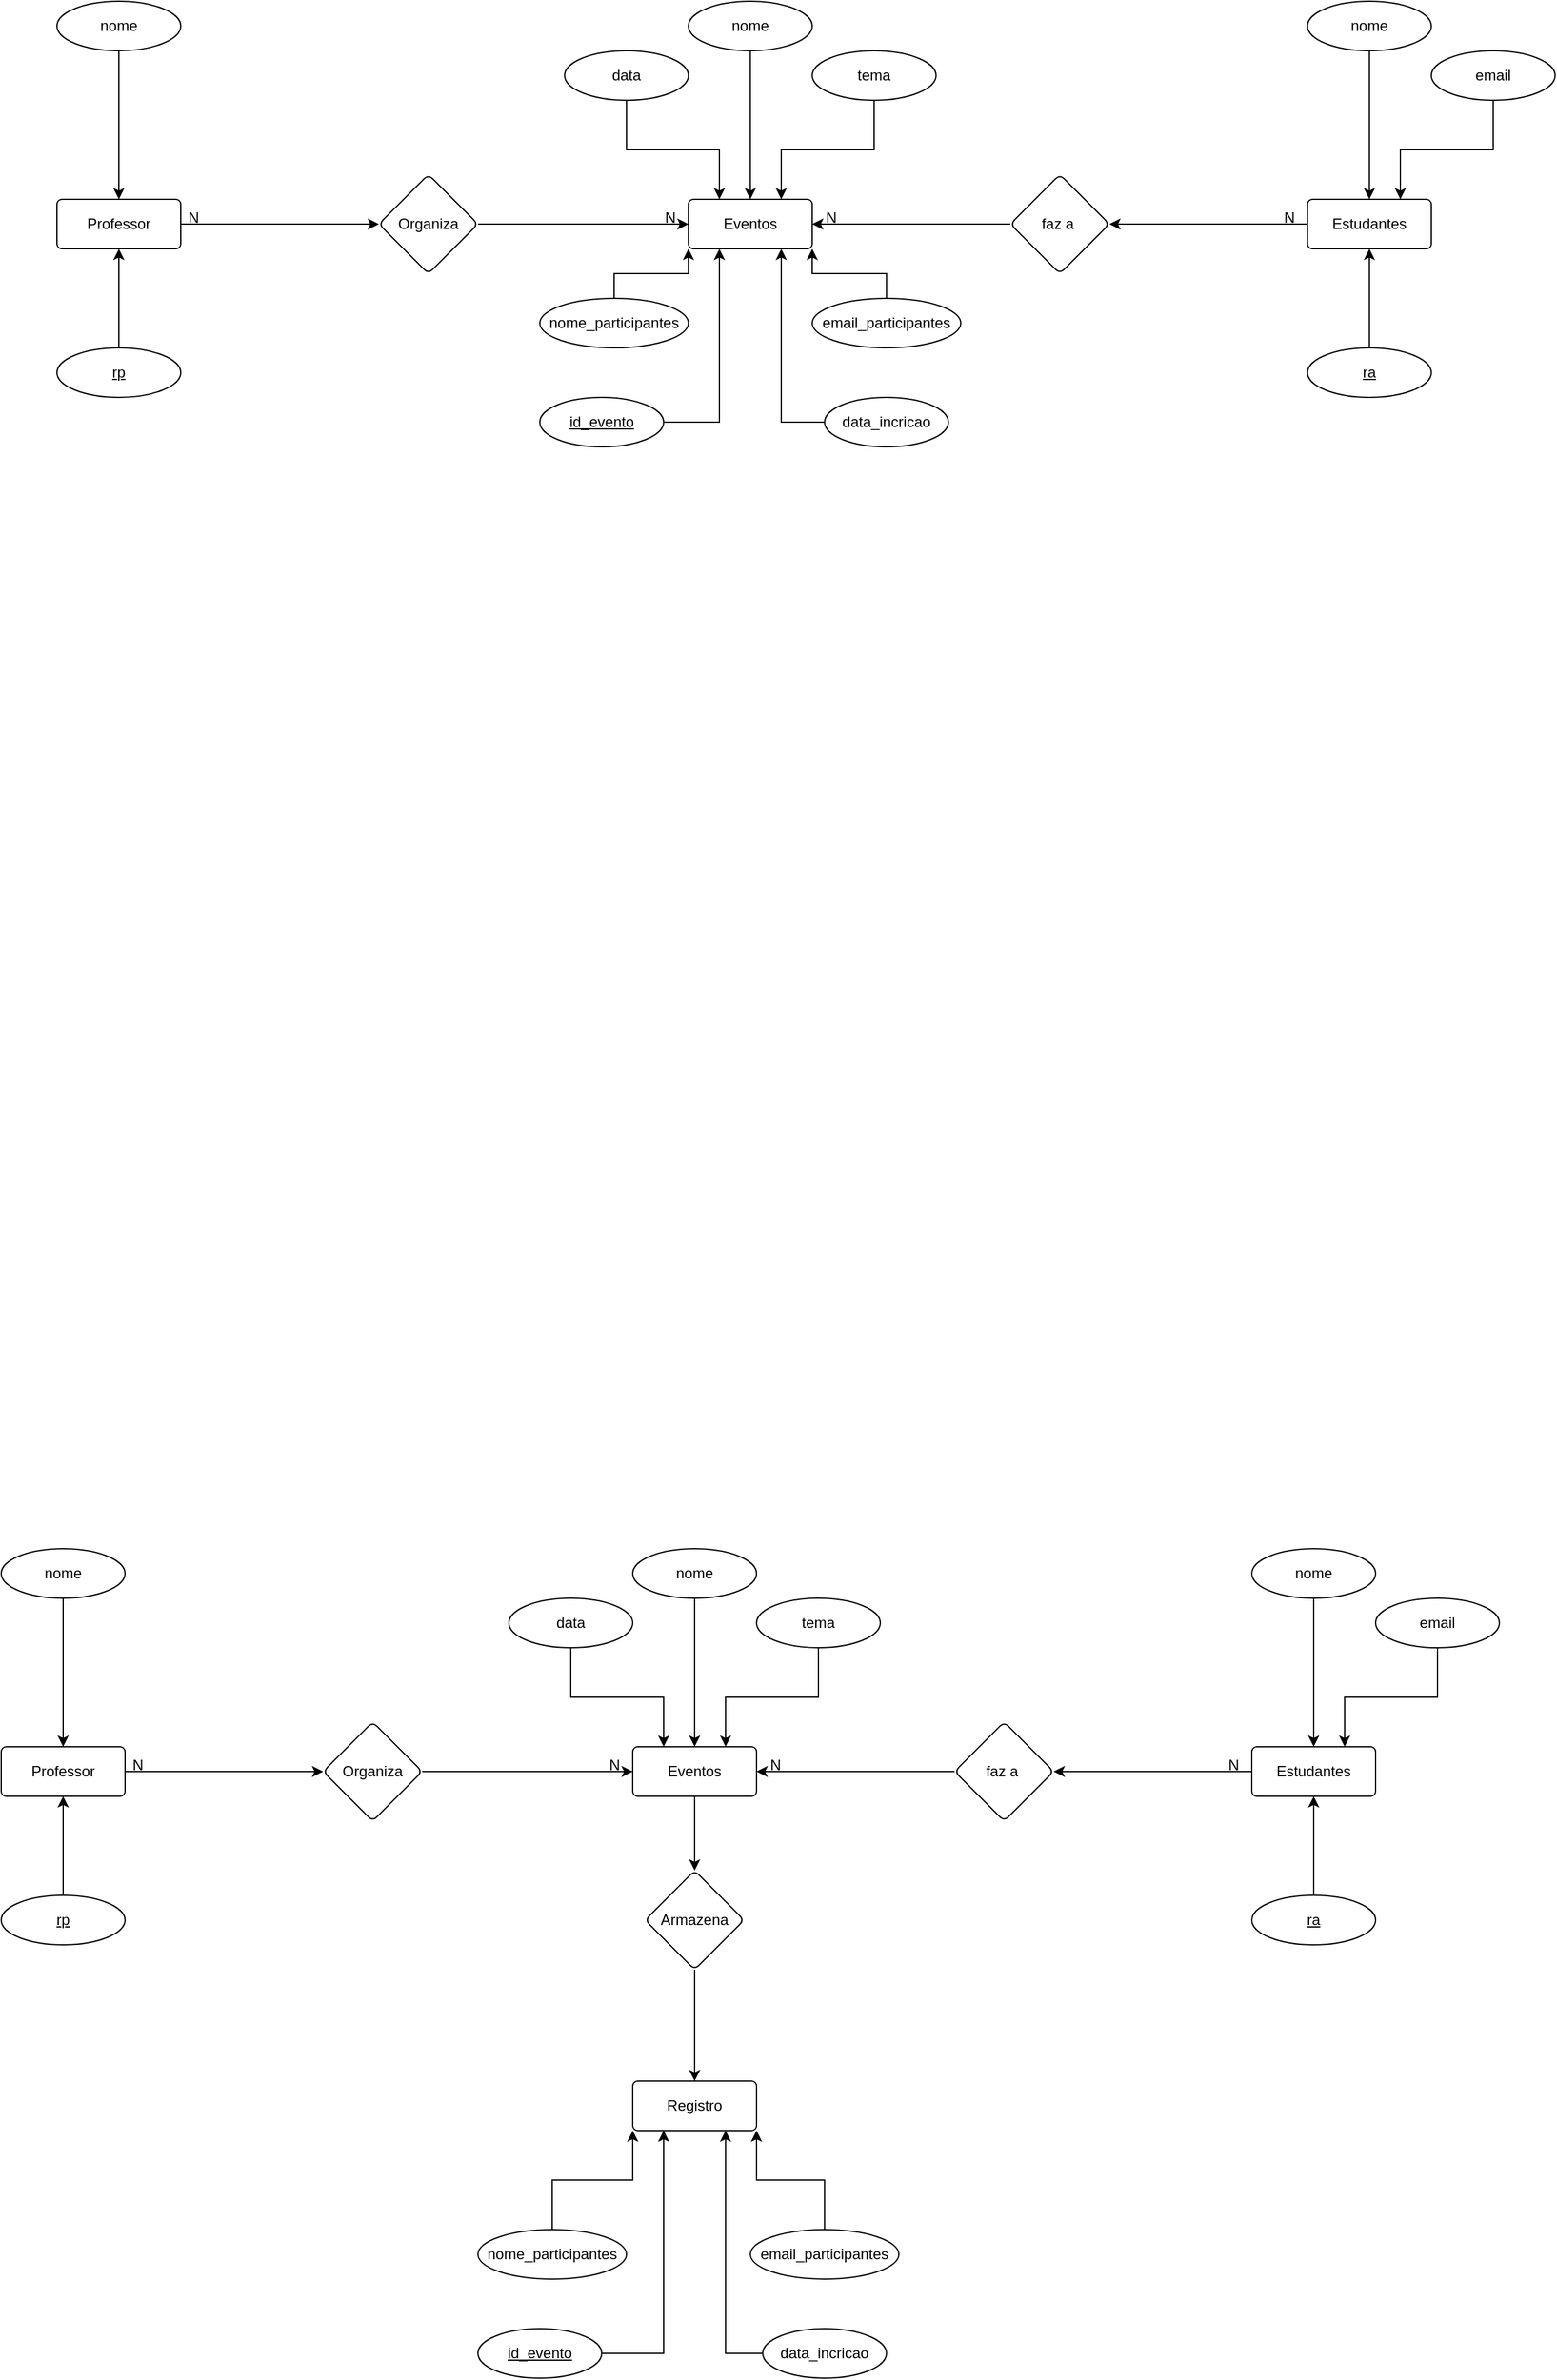 <mxfile version="28.1.2">
  <diagram name="Página-1" id="hAYQxGbdEPi77XUdaozu">
    <mxGraphModel dx="1426" dy="841" grid="1" gridSize="10" guides="1" tooltips="1" connect="1" arrows="1" fold="1" page="1" pageScale="1" pageWidth="4681" pageHeight="3300" math="0" shadow="0">
      <root>
        <mxCell id="0" />
        <mxCell id="1" parent="0" />
        <mxCell id="agd3huXuXFv1OEpQY6bV-1" value="Eventos" style="rounded=1;arcSize=10;whiteSpace=wrap;html=1;align=center;" vertex="1" parent="1">
          <mxGeometry x="690" y="320" width="100" height="40" as="geometry" />
        </mxCell>
        <mxCell id="agd3huXuXFv1OEpQY6bV-10" value="" style="edgeStyle=orthogonalEdgeStyle;rounded=0;orthogonalLoop=1;jettySize=auto;html=1;" edge="1" parent="1" source="agd3huXuXFv1OEpQY6bV-2" target="agd3huXuXFv1OEpQY6bV-9">
          <mxGeometry relative="1" as="geometry" />
        </mxCell>
        <mxCell id="agd3huXuXFv1OEpQY6bV-2" value="Estudantes" style="rounded=1;arcSize=10;whiteSpace=wrap;html=1;align=center;" vertex="1" parent="1">
          <mxGeometry x="1190" y="320" width="100" height="40" as="geometry" />
        </mxCell>
        <mxCell id="agd3huXuXFv1OEpQY6bV-7" value="" style="edgeStyle=orthogonalEdgeStyle;rounded=0;orthogonalLoop=1;jettySize=auto;html=1;" edge="1" parent="1" source="agd3huXuXFv1OEpQY6bV-4" target="agd3huXuXFv1OEpQY6bV-6">
          <mxGeometry relative="1" as="geometry" />
        </mxCell>
        <mxCell id="agd3huXuXFv1OEpQY6bV-4" value="Professor" style="rounded=1;arcSize=10;whiteSpace=wrap;html=1;align=center;" vertex="1" parent="1">
          <mxGeometry x="180" y="320" width="100" height="40" as="geometry" />
        </mxCell>
        <mxCell id="agd3huXuXFv1OEpQY6bV-13" style="edgeStyle=orthogonalEdgeStyle;rounded=0;orthogonalLoop=1;jettySize=auto;html=1;entryX=0;entryY=0.5;entryDx=0;entryDy=0;" edge="1" parent="1" source="agd3huXuXFv1OEpQY6bV-6" target="agd3huXuXFv1OEpQY6bV-1">
          <mxGeometry relative="1" as="geometry" />
        </mxCell>
        <mxCell id="agd3huXuXFv1OEpQY6bV-6" value="Organiza" style="rhombus;whiteSpace=wrap;html=1;rounded=1;arcSize=10;" vertex="1" parent="1">
          <mxGeometry x="440" y="300" width="80" height="80" as="geometry" />
        </mxCell>
        <mxCell id="agd3huXuXFv1OEpQY6bV-14" style="edgeStyle=orthogonalEdgeStyle;rounded=0;orthogonalLoop=1;jettySize=auto;html=1;entryX=1;entryY=0.5;entryDx=0;entryDy=0;" edge="1" parent="1" source="agd3huXuXFv1OEpQY6bV-9" target="agd3huXuXFv1OEpQY6bV-1">
          <mxGeometry relative="1" as="geometry" />
        </mxCell>
        <mxCell id="agd3huXuXFv1OEpQY6bV-9" value="faz a&amp;nbsp;" style="rhombus;whiteSpace=wrap;html=1;rounded=1;arcSize=10;" vertex="1" parent="1">
          <mxGeometry x="950" y="300" width="80" height="80" as="geometry" />
        </mxCell>
        <mxCell id="agd3huXuXFv1OEpQY6bV-17" style="edgeStyle=orthogonalEdgeStyle;rounded=0;orthogonalLoop=1;jettySize=auto;html=1;entryX=0.5;entryY=0;entryDx=0;entryDy=0;" edge="1" parent="1" source="agd3huXuXFv1OEpQY6bV-15" target="agd3huXuXFv1OEpQY6bV-4">
          <mxGeometry relative="1" as="geometry" />
        </mxCell>
        <mxCell id="agd3huXuXFv1OEpQY6bV-15" value="nome" style="ellipse;whiteSpace=wrap;html=1;align=center;" vertex="1" parent="1">
          <mxGeometry x="180" y="160" width="100" height="40" as="geometry" />
        </mxCell>
        <mxCell id="agd3huXuXFv1OEpQY6bV-18" style="edgeStyle=orthogonalEdgeStyle;rounded=0;orthogonalLoop=1;jettySize=auto;html=1;entryX=0.5;entryY=0;entryDx=0;entryDy=0;" edge="1" parent="1" source="agd3huXuXFv1OEpQY6bV-16" target="agd3huXuXFv1OEpQY6bV-2">
          <mxGeometry relative="1" as="geometry" />
        </mxCell>
        <mxCell id="agd3huXuXFv1OEpQY6bV-16" value="nome" style="ellipse;whiteSpace=wrap;html=1;align=center;" vertex="1" parent="1">
          <mxGeometry x="1190" y="160" width="100" height="40" as="geometry" />
        </mxCell>
        <mxCell id="agd3huXuXFv1OEpQY6bV-20" style="edgeStyle=orthogonalEdgeStyle;rounded=0;orthogonalLoop=1;jettySize=auto;html=1;entryX=0.75;entryY=0;entryDx=0;entryDy=0;" edge="1" parent="1" source="agd3huXuXFv1OEpQY6bV-19" target="agd3huXuXFv1OEpQY6bV-2">
          <mxGeometry relative="1" as="geometry" />
        </mxCell>
        <mxCell id="agd3huXuXFv1OEpQY6bV-19" value="email" style="ellipse;whiteSpace=wrap;html=1;align=center;" vertex="1" parent="1">
          <mxGeometry x="1290" y="200" width="100" height="40" as="geometry" />
        </mxCell>
        <mxCell id="agd3huXuXFv1OEpQY6bV-22" style="edgeStyle=orthogonalEdgeStyle;rounded=0;orthogonalLoop=1;jettySize=auto;html=1;entryX=0.5;entryY=0;entryDx=0;entryDy=0;" edge="1" parent="1" source="agd3huXuXFv1OEpQY6bV-21" target="agd3huXuXFv1OEpQY6bV-1">
          <mxGeometry relative="1" as="geometry" />
        </mxCell>
        <mxCell id="agd3huXuXFv1OEpQY6bV-21" value="nome" style="ellipse;whiteSpace=wrap;html=1;align=center;" vertex="1" parent="1">
          <mxGeometry x="690" y="160" width="100" height="40" as="geometry" />
        </mxCell>
        <mxCell id="agd3huXuXFv1OEpQY6bV-24" style="edgeStyle=orthogonalEdgeStyle;rounded=0;orthogonalLoop=1;jettySize=auto;html=1;entryX=0.25;entryY=0;entryDx=0;entryDy=0;" edge="1" parent="1" source="agd3huXuXFv1OEpQY6bV-23" target="agd3huXuXFv1OEpQY6bV-1">
          <mxGeometry relative="1" as="geometry" />
        </mxCell>
        <mxCell id="agd3huXuXFv1OEpQY6bV-23" value="data" style="ellipse;whiteSpace=wrap;html=1;align=center;" vertex="1" parent="1">
          <mxGeometry x="590" y="200" width="100" height="40" as="geometry" />
        </mxCell>
        <mxCell id="agd3huXuXFv1OEpQY6bV-26" style="edgeStyle=orthogonalEdgeStyle;rounded=0;orthogonalLoop=1;jettySize=auto;html=1;entryX=0.75;entryY=0;entryDx=0;entryDy=0;" edge="1" parent="1" source="agd3huXuXFv1OEpQY6bV-25" target="agd3huXuXFv1OEpQY6bV-1">
          <mxGeometry relative="1" as="geometry" />
        </mxCell>
        <mxCell id="agd3huXuXFv1OEpQY6bV-25" value="tema" style="ellipse;whiteSpace=wrap;html=1;align=center;" vertex="1" parent="1">
          <mxGeometry x="790" y="200" width="100" height="40" as="geometry" />
        </mxCell>
        <mxCell id="agd3huXuXFv1OEpQY6bV-27" value="N" style="text;html=1;align=center;verticalAlign=middle;resizable=0;points=[];autosize=1;strokeColor=none;fillColor=none;" vertex="1" parent="1">
          <mxGeometry x="275" y="320" width="30" height="30" as="geometry" />
        </mxCell>
        <mxCell id="agd3huXuXFv1OEpQY6bV-28" value="N" style="text;html=1;align=center;verticalAlign=middle;resizable=0;points=[];autosize=1;strokeColor=none;fillColor=none;" vertex="1" parent="1">
          <mxGeometry x="660" y="320" width="30" height="30" as="geometry" />
        </mxCell>
        <mxCell id="agd3huXuXFv1OEpQY6bV-29" value="N" style="text;html=1;align=center;verticalAlign=middle;resizable=0;points=[];autosize=1;strokeColor=none;fillColor=none;" vertex="1" parent="1">
          <mxGeometry x="790" y="320" width="30" height="30" as="geometry" />
        </mxCell>
        <mxCell id="agd3huXuXFv1OEpQY6bV-30" value="N" style="text;html=1;align=center;verticalAlign=middle;resizable=0;points=[];autosize=1;strokeColor=none;fillColor=none;" vertex="1" parent="1">
          <mxGeometry x="1160" y="320" width="30" height="30" as="geometry" />
        </mxCell>
        <mxCell id="agd3huXuXFv1OEpQY6bV-43" style="edgeStyle=orthogonalEdgeStyle;rounded=0;orthogonalLoop=1;jettySize=auto;html=1;entryX=0.25;entryY=1;entryDx=0;entryDy=0;" edge="1" parent="1" source="agd3huXuXFv1OEpQY6bV-31" target="agd3huXuXFv1OEpQY6bV-1">
          <mxGeometry relative="1" as="geometry" />
        </mxCell>
        <mxCell id="agd3huXuXFv1OEpQY6bV-31" value="id_evento" style="ellipse;whiteSpace=wrap;html=1;align=center;fontStyle=4" vertex="1" parent="1">
          <mxGeometry x="570" y="480" width="100" height="40" as="geometry" />
        </mxCell>
        <mxCell id="agd3huXuXFv1OEpQY6bV-34" style="edgeStyle=orthogonalEdgeStyle;rounded=0;orthogonalLoop=1;jettySize=auto;html=1;" edge="1" parent="1" source="agd3huXuXFv1OEpQY6bV-33" target="agd3huXuXFv1OEpQY6bV-2">
          <mxGeometry relative="1" as="geometry" />
        </mxCell>
        <mxCell id="agd3huXuXFv1OEpQY6bV-33" value="ra" style="ellipse;whiteSpace=wrap;html=1;align=center;fontStyle=4" vertex="1" parent="1">
          <mxGeometry x="1190" y="440" width="100" height="40" as="geometry" />
        </mxCell>
        <mxCell id="agd3huXuXFv1OEpQY6bV-36" style="edgeStyle=orthogonalEdgeStyle;rounded=0;orthogonalLoop=1;jettySize=auto;html=1;entryX=0.5;entryY=1;entryDx=0;entryDy=0;" edge="1" parent="1" source="agd3huXuXFv1OEpQY6bV-35" target="agd3huXuXFv1OEpQY6bV-4">
          <mxGeometry relative="1" as="geometry" />
        </mxCell>
        <mxCell id="agd3huXuXFv1OEpQY6bV-35" value="rp" style="ellipse;whiteSpace=wrap;html=1;align=center;fontStyle=4" vertex="1" parent="1">
          <mxGeometry x="180" y="440" width="100" height="40" as="geometry" />
        </mxCell>
        <mxCell id="agd3huXuXFv1OEpQY6bV-41" style="edgeStyle=orthogonalEdgeStyle;rounded=0;orthogonalLoop=1;jettySize=auto;html=1;entryX=0;entryY=1;entryDx=0;entryDy=0;" edge="1" parent="1" source="agd3huXuXFv1OEpQY6bV-37" target="agd3huXuXFv1OEpQY6bV-1">
          <mxGeometry relative="1" as="geometry" />
        </mxCell>
        <mxCell id="agd3huXuXFv1OEpQY6bV-37" value="nome_participantes" style="ellipse;whiteSpace=wrap;html=1;align=center;" vertex="1" parent="1">
          <mxGeometry x="570" y="400" width="120" height="40" as="geometry" />
        </mxCell>
        <mxCell id="agd3huXuXFv1OEpQY6bV-42" style="edgeStyle=orthogonalEdgeStyle;rounded=0;orthogonalLoop=1;jettySize=auto;html=1;entryX=1;entryY=1;entryDx=0;entryDy=0;" edge="1" parent="1" source="agd3huXuXFv1OEpQY6bV-39" target="agd3huXuXFv1OEpQY6bV-1">
          <mxGeometry relative="1" as="geometry" />
        </mxCell>
        <mxCell id="agd3huXuXFv1OEpQY6bV-39" value="email_participantes" style="ellipse;whiteSpace=wrap;html=1;align=center;" vertex="1" parent="1">
          <mxGeometry x="790" y="400" width="120" height="40" as="geometry" />
        </mxCell>
        <mxCell id="agd3huXuXFv1OEpQY6bV-45" style="edgeStyle=orthogonalEdgeStyle;rounded=0;orthogonalLoop=1;jettySize=auto;html=1;entryX=0.75;entryY=1;entryDx=0;entryDy=0;" edge="1" parent="1" source="agd3huXuXFv1OEpQY6bV-44" target="agd3huXuXFv1OEpQY6bV-1">
          <mxGeometry relative="1" as="geometry" />
        </mxCell>
        <mxCell id="agd3huXuXFv1OEpQY6bV-44" value="data_incricao" style="ellipse;whiteSpace=wrap;html=1;align=center;" vertex="1" parent="1">
          <mxGeometry x="800" y="480" width="100" height="40" as="geometry" />
        </mxCell>
        <mxCell id="agd3huXuXFv1OEpQY6bV-85" value="" style="edgeStyle=orthogonalEdgeStyle;rounded=0;orthogonalLoop=1;jettySize=auto;html=1;" edge="1" parent="1" source="agd3huXuXFv1OEpQY6bV-46" target="agd3huXuXFv1OEpQY6bV-84">
          <mxGeometry relative="1" as="geometry" />
        </mxCell>
        <mxCell id="agd3huXuXFv1OEpQY6bV-46" value="Eventos" style="rounded=1;arcSize=10;whiteSpace=wrap;html=1;align=center;" vertex="1" parent="1">
          <mxGeometry x="645" y="1570" width="100" height="40" as="geometry" />
        </mxCell>
        <mxCell id="agd3huXuXFv1OEpQY6bV-47" value="" style="edgeStyle=orthogonalEdgeStyle;rounded=0;orthogonalLoop=1;jettySize=auto;html=1;" edge="1" parent="1" source="agd3huXuXFv1OEpQY6bV-48" target="agd3huXuXFv1OEpQY6bV-54">
          <mxGeometry relative="1" as="geometry" />
        </mxCell>
        <mxCell id="agd3huXuXFv1OEpQY6bV-48" value="Estudantes" style="rounded=1;arcSize=10;whiteSpace=wrap;html=1;align=center;" vertex="1" parent="1">
          <mxGeometry x="1145" y="1570" width="100" height="40" as="geometry" />
        </mxCell>
        <mxCell id="agd3huXuXFv1OEpQY6bV-49" value="" style="edgeStyle=orthogonalEdgeStyle;rounded=0;orthogonalLoop=1;jettySize=auto;html=1;" edge="1" parent="1" source="agd3huXuXFv1OEpQY6bV-50" target="agd3huXuXFv1OEpQY6bV-52">
          <mxGeometry relative="1" as="geometry" />
        </mxCell>
        <mxCell id="agd3huXuXFv1OEpQY6bV-50" value="Professor" style="rounded=1;arcSize=10;whiteSpace=wrap;html=1;align=center;" vertex="1" parent="1">
          <mxGeometry x="135" y="1570" width="100" height="40" as="geometry" />
        </mxCell>
        <mxCell id="agd3huXuXFv1OEpQY6bV-51" style="edgeStyle=orthogonalEdgeStyle;rounded=0;orthogonalLoop=1;jettySize=auto;html=1;entryX=0;entryY=0.5;entryDx=0;entryDy=0;" edge="1" parent="1" source="agd3huXuXFv1OEpQY6bV-52" target="agd3huXuXFv1OEpQY6bV-46">
          <mxGeometry relative="1" as="geometry" />
        </mxCell>
        <mxCell id="agd3huXuXFv1OEpQY6bV-52" value="Organiza" style="rhombus;whiteSpace=wrap;html=1;rounded=1;arcSize=10;" vertex="1" parent="1">
          <mxGeometry x="395" y="1550" width="80" height="80" as="geometry" />
        </mxCell>
        <mxCell id="agd3huXuXFv1OEpQY6bV-53" style="edgeStyle=orthogonalEdgeStyle;rounded=0;orthogonalLoop=1;jettySize=auto;html=1;entryX=1;entryY=0.5;entryDx=0;entryDy=0;" edge="1" parent="1" source="agd3huXuXFv1OEpQY6bV-54" target="agd3huXuXFv1OEpQY6bV-46">
          <mxGeometry relative="1" as="geometry" />
        </mxCell>
        <mxCell id="agd3huXuXFv1OEpQY6bV-54" value="faz a&amp;nbsp;" style="rhombus;whiteSpace=wrap;html=1;rounded=1;arcSize=10;" vertex="1" parent="1">
          <mxGeometry x="905" y="1550" width="80" height="80" as="geometry" />
        </mxCell>
        <mxCell id="agd3huXuXFv1OEpQY6bV-55" style="edgeStyle=orthogonalEdgeStyle;rounded=0;orthogonalLoop=1;jettySize=auto;html=1;entryX=0.5;entryY=0;entryDx=0;entryDy=0;" edge="1" parent="1" source="agd3huXuXFv1OEpQY6bV-56" target="agd3huXuXFv1OEpQY6bV-50">
          <mxGeometry relative="1" as="geometry" />
        </mxCell>
        <mxCell id="agd3huXuXFv1OEpQY6bV-56" value="nome" style="ellipse;whiteSpace=wrap;html=1;align=center;" vertex="1" parent="1">
          <mxGeometry x="135" y="1410" width="100" height="40" as="geometry" />
        </mxCell>
        <mxCell id="agd3huXuXFv1OEpQY6bV-57" style="edgeStyle=orthogonalEdgeStyle;rounded=0;orthogonalLoop=1;jettySize=auto;html=1;entryX=0.5;entryY=0;entryDx=0;entryDy=0;" edge="1" parent="1" source="agd3huXuXFv1OEpQY6bV-58" target="agd3huXuXFv1OEpQY6bV-48">
          <mxGeometry relative="1" as="geometry" />
        </mxCell>
        <mxCell id="agd3huXuXFv1OEpQY6bV-58" value="nome" style="ellipse;whiteSpace=wrap;html=1;align=center;" vertex="1" parent="1">
          <mxGeometry x="1145" y="1410" width="100" height="40" as="geometry" />
        </mxCell>
        <mxCell id="agd3huXuXFv1OEpQY6bV-59" style="edgeStyle=orthogonalEdgeStyle;rounded=0;orthogonalLoop=1;jettySize=auto;html=1;entryX=0.75;entryY=0;entryDx=0;entryDy=0;" edge="1" parent="1" source="agd3huXuXFv1OEpQY6bV-60" target="agd3huXuXFv1OEpQY6bV-48">
          <mxGeometry relative="1" as="geometry" />
        </mxCell>
        <mxCell id="agd3huXuXFv1OEpQY6bV-60" value="email" style="ellipse;whiteSpace=wrap;html=1;align=center;" vertex="1" parent="1">
          <mxGeometry x="1245" y="1450" width="100" height="40" as="geometry" />
        </mxCell>
        <mxCell id="agd3huXuXFv1OEpQY6bV-61" style="edgeStyle=orthogonalEdgeStyle;rounded=0;orthogonalLoop=1;jettySize=auto;html=1;entryX=0.5;entryY=0;entryDx=0;entryDy=0;" edge="1" parent="1" source="agd3huXuXFv1OEpQY6bV-62" target="agd3huXuXFv1OEpQY6bV-46">
          <mxGeometry relative="1" as="geometry" />
        </mxCell>
        <mxCell id="agd3huXuXFv1OEpQY6bV-62" value="nome" style="ellipse;whiteSpace=wrap;html=1;align=center;" vertex="1" parent="1">
          <mxGeometry x="645" y="1410" width="100" height="40" as="geometry" />
        </mxCell>
        <mxCell id="agd3huXuXFv1OEpQY6bV-63" style="edgeStyle=orthogonalEdgeStyle;rounded=0;orthogonalLoop=1;jettySize=auto;html=1;entryX=0.25;entryY=0;entryDx=0;entryDy=0;" edge="1" parent="1" source="agd3huXuXFv1OEpQY6bV-64" target="agd3huXuXFv1OEpQY6bV-46">
          <mxGeometry relative="1" as="geometry" />
        </mxCell>
        <mxCell id="agd3huXuXFv1OEpQY6bV-64" value="data" style="ellipse;whiteSpace=wrap;html=1;align=center;" vertex="1" parent="1">
          <mxGeometry x="545" y="1450" width="100" height="40" as="geometry" />
        </mxCell>
        <mxCell id="agd3huXuXFv1OEpQY6bV-65" style="edgeStyle=orthogonalEdgeStyle;rounded=0;orthogonalLoop=1;jettySize=auto;html=1;entryX=0.75;entryY=0;entryDx=0;entryDy=0;" edge="1" parent="1" source="agd3huXuXFv1OEpQY6bV-66" target="agd3huXuXFv1OEpQY6bV-46">
          <mxGeometry relative="1" as="geometry" />
        </mxCell>
        <mxCell id="agd3huXuXFv1OEpQY6bV-66" value="tema" style="ellipse;whiteSpace=wrap;html=1;align=center;" vertex="1" parent="1">
          <mxGeometry x="745" y="1450" width="100" height="40" as="geometry" />
        </mxCell>
        <mxCell id="agd3huXuXFv1OEpQY6bV-67" value="N" style="text;html=1;align=center;verticalAlign=middle;resizable=0;points=[];autosize=1;strokeColor=none;fillColor=none;" vertex="1" parent="1">
          <mxGeometry x="230" y="1570" width="30" height="30" as="geometry" />
        </mxCell>
        <mxCell id="agd3huXuXFv1OEpQY6bV-68" value="N" style="text;html=1;align=center;verticalAlign=middle;resizable=0;points=[];autosize=1;strokeColor=none;fillColor=none;" vertex="1" parent="1">
          <mxGeometry x="615" y="1570" width="30" height="30" as="geometry" />
        </mxCell>
        <mxCell id="agd3huXuXFv1OEpQY6bV-69" value="N" style="text;html=1;align=center;verticalAlign=middle;resizable=0;points=[];autosize=1;strokeColor=none;fillColor=none;" vertex="1" parent="1">
          <mxGeometry x="745" y="1570" width="30" height="30" as="geometry" />
        </mxCell>
        <mxCell id="agd3huXuXFv1OEpQY6bV-70" value="N" style="text;html=1;align=center;verticalAlign=middle;resizable=0;points=[];autosize=1;strokeColor=none;fillColor=none;" vertex="1" parent="1">
          <mxGeometry x="1115" y="1570" width="30" height="30" as="geometry" />
        </mxCell>
        <mxCell id="agd3huXuXFv1OEpQY6bV-73" style="edgeStyle=orthogonalEdgeStyle;rounded=0;orthogonalLoop=1;jettySize=auto;html=1;" edge="1" parent="1" source="agd3huXuXFv1OEpQY6bV-74" target="agd3huXuXFv1OEpQY6bV-48">
          <mxGeometry relative="1" as="geometry" />
        </mxCell>
        <mxCell id="agd3huXuXFv1OEpQY6bV-74" value="ra" style="ellipse;whiteSpace=wrap;html=1;align=center;fontStyle=4" vertex="1" parent="1">
          <mxGeometry x="1145" y="1690" width="100" height="40" as="geometry" />
        </mxCell>
        <mxCell id="agd3huXuXFv1OEpQY6bV-75" style="edgeStyle=orthogonalEdgeStyle;rounded=0;orthogonalLoop=1;jettySize=auto;html=1;entryX=0.5;entryY=1;entryDx=0;entryDy=0;" edge="1" parent="1" source="agd3huXuXFv1OEpQY6bV-76" target="agd3huXuXFv1OEpQY6bV-50">
          <mxGeometry relative="1" as="geometry" />
        </mxCell>
        <mxCell id="agd3huXuXFv1OEpQY6bV-76" value="rp" style="ellipse;whiteSpace=wrap;html=1;align=center;fontStyle=4" vertex="1" parent="1">
          <mxGeometry x="135" y="1690" width="100" height="40" as="geometry" />
        </mxCell>
        <mxCell id="agd3huXuXFv1OEpQY6bV-87" value="" style="edgeStyle=orthogonalEdgeStyle;rounded=0;orthogonalLoop=1;jettySize=auto;html=1;" edge="1" parent="1" source="agd3huXuXFv1OEpQY6bV-84">
          <mxGeometry relative="1" as="geometry">
            <mxPoint x="695" y="1840" as="targetPoint" />
          </mxGeometry>
        </mxCell>
        <mxCell id="agd3huXuXFv1OEpQY6bV-84" value="Armazena" style="rhombus;whiteSpace=wrap;html=1;rounded=1;arcSize=10;" vertex="1" parent="1">
          <mxGeometry x="655" y="1670" width="80" height="80" as="geometry" />
        </mxCell>
        <mxCell id="agd3huXuXFv1OEpQY6bV-89" value="Registro" style="rounded=1;arcSize=10;whiteSpace=wrap;html=1;align=center;" vertex="1" parent="1">
          <mxGeometry x="645" y="1840" width="100" height="40" as="geometry" />
        </mxCell>
        <mxCell id="agd3huXuXFv1OEpQY6bV-97" style="edgeStyle=orthogonalEdgeStyle;rounded=0;orthogonalLoop=1;jettySize=auto;html=1;exitX=1;exitY=0.5;exitDx=0;exitDy=0;entryX=0.25;entryY=1;entryDx=0;entryDy=0;" edge="1" parent="1" source="agd3huXuXFv1OEpQY6bV-90" target="agd3huXuXFv1OEpQY6bV-89">
          <mxGeometry relative="1" as="geometry" />
        </mxCell>
        <mxCell id="agd3huXuXFv1OEpQY6bV-90" value="id_evento" style="ellipse;whiteSpace=wrap;html=1;align=center;fontStyle=4" vertex="1" parent="1">
          <mxGeometry x="520" y="2040" width="100" height="40" as="geometry" />
        </mxCell>
        <mxCell id="agd3huXuXFv1OEpQY6bV-94" style="edgeStyle=orthogonalEdgeStyle;rounded=0;orthogonalLoop=1;jettySize=auto;html=1;exitX=0.5;exitY=0;exitDx=0;exitDy=0;entryX=0;entryY=1;entryDx=0;entryDy=0;" edge="1" parent="1" source="agd3huXuXFv1OEpQY6bV-91" target="agd3huXuXFv1OEpQY6bV-89">
          <mxGeometry relative="1" as="geometry" />
        </mxCell>
        <mxCell id="agd3huXuXFv1OEpQY6bV-91" value="nome_participantes" style="ellipse;whiteSpace=wrap;html=1;align=center;" vertex="1" parent="1">
          <mxGeometry x="520" y="1960" width="120" height="40" as="geometry" />
        </mxCell>
        <mxCell id="agd3huXuXFv1OEpQY6bV-95" style="edgeStyle=orthogonalEdgeStyle;rounded=0;orthogonalLoop=1;jettySize=auto;html=1;entryX=1;entryY=1;entryDx=0;entryDy=0;" edge="1" parent="1" source="agd3huXuXFv1OEpQY6bV-92" target="agd3huXuXFv1OEpQY6bV-89">
          <mxGeometry relative="1" as="geometry" />
        </mxCell>
        <mxCell id="agd3huXuXFv1OEpQY6bV-92" value="email_participantes" style="ellipse;whiteSpace=wrap;html=1;align=center;" vertex="1" parent="1">
          <mxGeometry x="740" y="1960" width="120" height="40" as="geometry" />
        </mxCell>
        <mxCell id="agd3huXuXFv1OEpQY6bV-96" style="edgeStyle=orthogonalEdgeStyle;rounded=0;orthogonalLoop=1;jettySize=auto;html=1;entryX=0.75;entryY=1;entryDx=0;entryDy=0;" edge="1" parent="1" source="agd3huXuXFv1OEpQY6bV-93" target="agd3huXuXFv1OEpQY6bV-89">
          <mxGeometry relative="1" as="geometry" />
        </mxCell>
        <mxCell id="agd3huXuXFv1OEpQY6bV-93" value="data_incricao" style="ellipse;whiteSpace=wrap;html=1;align=center;" vertex="1" parent="1">
          <mxGeometry x="750" y="2040" width="100" height="40" as="geometry" />
        </mxCell>
      </root>
    </mxGraphModel>
  </diagram>
</mxfile>
